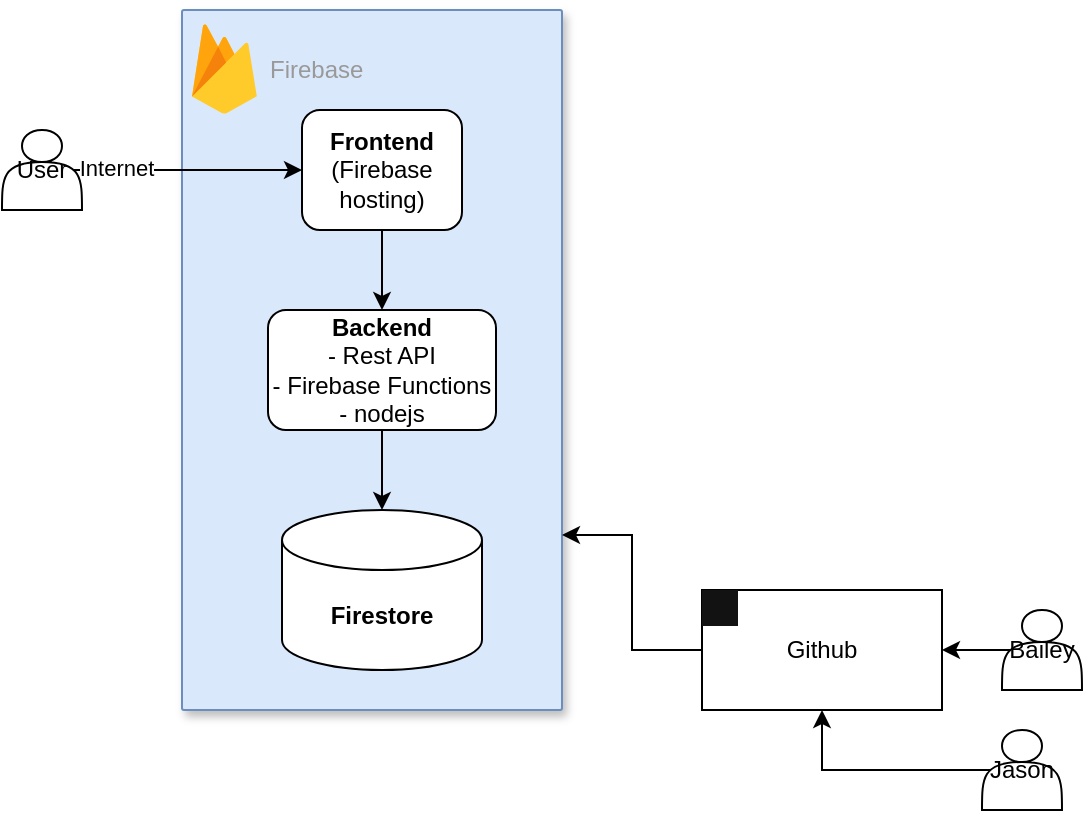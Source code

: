 <mxfile version="24.0.0" type="device">
  <diagram name="Page-1" id="u219iSjDwOBKqP0wg-jq">
    <mxGraphModel dx="651" dy="441" grid="1" gridSize="10" guides="1" tooltips="1" connect="1" arrows="1" fold="1" page="1" pageScale="1" pageWidth="850" pageHeight="1100" math="0" shadow="0">
      <root>
        <mxCell id="0" />
        <mxCell id="1" parent="0" />
        <mxCell id="iFpmS3egHmpwCthfmW_--9" value="" style="strokeColor=#6c8ebf;shadow=1;strokeWidth=1;rounded=1;absoluteArcSize=1;arcSize=2;fillColor=#dae8fc;" vertex="1" parent="1">
          <mxGeometry x="120" y="170" width="190" height="350" as="geometry" />
        </mxCell>
        <mxCell id="iFpmS3egHmpwCthfmW_--10" value="Firebase" style="sketch=0;dashed=0;connectable=0;html=1;fillColor=#5184F3;strokeColor=none;shape=mxgraph.gcp2.firebase;part=1;labelPosition=right;verticalLabelPosition=middle;align=left;verticalAlign=middle;spacingLeft=5;fontColor=#999999;fontSize=12;" vertex="1" parent="iFpmS3egHmpwCthfmW_--9">
          <mxGeometry width="32.4" height="45" relative="1" as="geometry">
            <mxPoint x="5" y="7" as="offset" />
          </mxGeometry>
        </mxCell>
        <mxCell id="iFpmS3egHmpwCthfmW_--6" value="&lt;b&gt;Backend&lt;/b&gt;&lt;div&gt;- Rest API&lt;/div&gt;&lt;div&gt;- Firebase Functions&lt;/div&gt;&lt;div&gt;- nodejs&lt;/div&gt;" style="rounded=1;whiteSpace=wrap;html=1;" vertex="1" parent="iFpmS3egHmpwCthfmW_--9">
          <mxGeometry x="43.0" y="150" width="114" height="60" as="geometry" />
        </mxCell>
        <mxCell id="iFpmS3egHmpwCthfmW_--4" style="edgeStyle=orthogonalEdgeStyle;rounded=0;orthogonalLoop=1;jettySize=auto;html=1;exitX=0.9;exitY=0.5;exitDx=0;exitDy=0;exitPerimeter=0;entryX=0;entryY=0.5;entryDx=0;entryDy=0;" edge="1" parent="1" source="iFpmS3egHmpwCthfmW_--2" target="iFpmS3egHmpwCthfmW_--3">
          <mxGeometry relative="1" as="geometry" />
        </mxCell>
        <mxCell id="iFpmS3egHmpwCthfmW_--12" value="Internet" style="edgeLabel;html=1;align=center;verticalAlign=middle;resizable=0;points=[];" vertex="1" connectable="0" parent="iFpmS3egHmpwCthfmW_--4">
          <mxGeometry x="-0.642" y="1" relative="1" as="geometry">
            <mxPoint as="offset" />
          </mxGeometry>
        </mxCell>
        <mxCell id="iFpmS3egHmpwCthfmW_--2" value="User" style="shape=actor;whiteSpace=wrap;html=1;" vertex="1" parent="1">
          <mxGeometry x="30" y="230" width="40" height="40" as="geometry" />
        </mxCell>
        <mxCell id="iFpmS3egHmpwCthfmW_--5" style="edgeStyle=orthogonalEdgeStyle;rounded=0;orthogonalLoop=1;jettySize=auto;html=1;exitX=0.5;exitY=1;exitDx=0;exitDy=0;" edge="1" parent="1" source="iFpmS3egHmpwCthfmW_--3" target="iFpmS3egHmpwCthfmW_--6">
          <mxGeometry relative="1" as="geometry">
            <mxPoint x="220.2" y="360" as="targetPoint" />
          </mxGeometry>
        </mxCell>
        <mxCell id="iFpmS3egHmpwCthfmW_--3" value="&lt;b&gt;Frontend&lt;/b&gt;&lt;div&gt;(Firebase hosting)&lt;/div&gt;" style="rounded=1;whiteSpace=wrap;html=1;" vertex="1" parent="1">
          <mxGeometry x="180" y="220" width="80" height="60" as="geometry" />
        </mxCell>
        <mxCell id="iFpmS3egHmpwCthfmW_--7" value="&lt;b&gt;Firestore&lt;/b&gt;" style="shape=cylinder3;whiteSpace=wrap;html=1;boundedLbl=1;backgroundOutline=1;size=15;" vertex="1" parent="1">
          <mxGeometry x="170" y="420" width="100" height="80" as="geometry" />
        </mxCell>
        <mxCell id="iFpmS3egHmpwCthfmW_--8" style="edgeStyle=orthogonalEdgeStyle;rounded=0;orthogonalLoop=1;jettySize=auto;html=1;exitX=0.5;exitY=1;exitDx=0;exitDy=0;entryX=0.5;entryY=0;entryDx=0;entryDy=0;entryPerimeter=0;" edge="1" parent="1" source="iFpmS3egHmpwCthfmW_--6" target="iFpmS3egHmpwCthfmW_--7">
          <mxGeometry relative="1" as="geometry" />
        </mxCell>
        <mxCell id="iFpmS3egHmpwCthfmW_--15" value="" style="group" vertex="1" connectable="0" parent="1">
          <mxGeometry x="380" y="460" width="120" height="60" as="geometry" />
        </mxCell>
        <mxCell id="iFpmS3egHmpwCthfmW_--11" value="Github" style="rounded=0;whiteSpace=wrap;html=1;" vertex="1" parent="iFpmS3egHmpwCthfmW_--15">
          <mxGeometry width="120" height="60" as="geometry" />
        </mxCell>
        <mxCell id="iFpmS3egHmpwCthfmW_--14" value="" style="shape=image;html=1;verticalAlign=top;verticalLabelPosition=bottom;labelBackgroundColor=#ffffff;imageAspect=0;aspect=fixed;image=https://cdn4.iconfinder.com/data/icons/ionicons/512/icon-social-github-128.png;imageBackground=#121212;" vertex="1" parent="iFpmS3egHmpwCthfmW_--15">
          <mxGeometry width="18" height="18" as="geometry" />
        </mxCell>
        <mxCell id="iFpmS3egHmpwCthfmW_--16" style="edgeStyle=orthogonalEdgeStyle;rounded=0;orthogonalLoop=1;jettySize=auto;html=1;exitX=0;exitY=0.5;exitDx=0;exitDy=0;entryX=1;entryY=0.75;entryDx=0;entryDy=0;" edge="1" parent="1" source="iFpmS3egHmpwCthfmW_--11" target="iFpmS3egHmpwCthfmW_--9">
          <mxGeometry relative="1" as="geometry" />
        </mxCell>
        <mxCell id="iFpmS3egHmpwCthfmW_--18" style="edgeStyle=orthogonalEdgeStyle;rounded=0;orthogonalLoop=1;jettySize=auto;html=1;exitX=0.1;exitY=0.5;exitDx=0;exitDy=0;exitPerimeter=0;entryX=1;entryY=0.5;entryDx=0;entryDy=0;" edge="1" parent="1" source="iFpmS3egHmpwCthfmW_--17" target="iFpmS3egHmpwCthfmW_--11">
          <mxGeometry relative="1" as="geometry" />
        </mxCell>
        <mxCell id="iFpmS3egHmpwCthfmW_--17" value="Bailey" style="shape=actor;whiteSpace=wrap;html=1;" vertex="1" parent="1">
          <mxGeometry x="530" y="470" width="40" height="40" as="geometry" />
        </mxCell>
        <mxCell id="iFpmS3egHmpwCthfmW_--21" style="edgeStyle=orthogonalEdgeStyle;rounded=0;orthogonalLoop=1;jettySize=auto;html=1;exitX=0.1;exitY=0.5;exitDx=0;exitDy=0;exitPerimeter=0;entryX=0.5;entryY=1;entryDx=0;entryDy=0;" edge="1" parent="1" source="iFpmS3egHmpwCthfmW_--20" target="iFpmS3egHmpwCthfmW_--11">
          <mxGeometry relative="1" as="geometry" />
        </mxCell>
        <mxCell id="iFpmS3egHmpwCthfmW_--20" value="Jason" style="shape=actor;whiteSpace=wrap;html=1;" vertex="1" parent="1">
          <mxGeometry x="520" y="530" width="40" height="40" as="geometry" />
        </mxCell>
      </root>
    </mxGraphModel>
  </diagram>
</mxfile>

